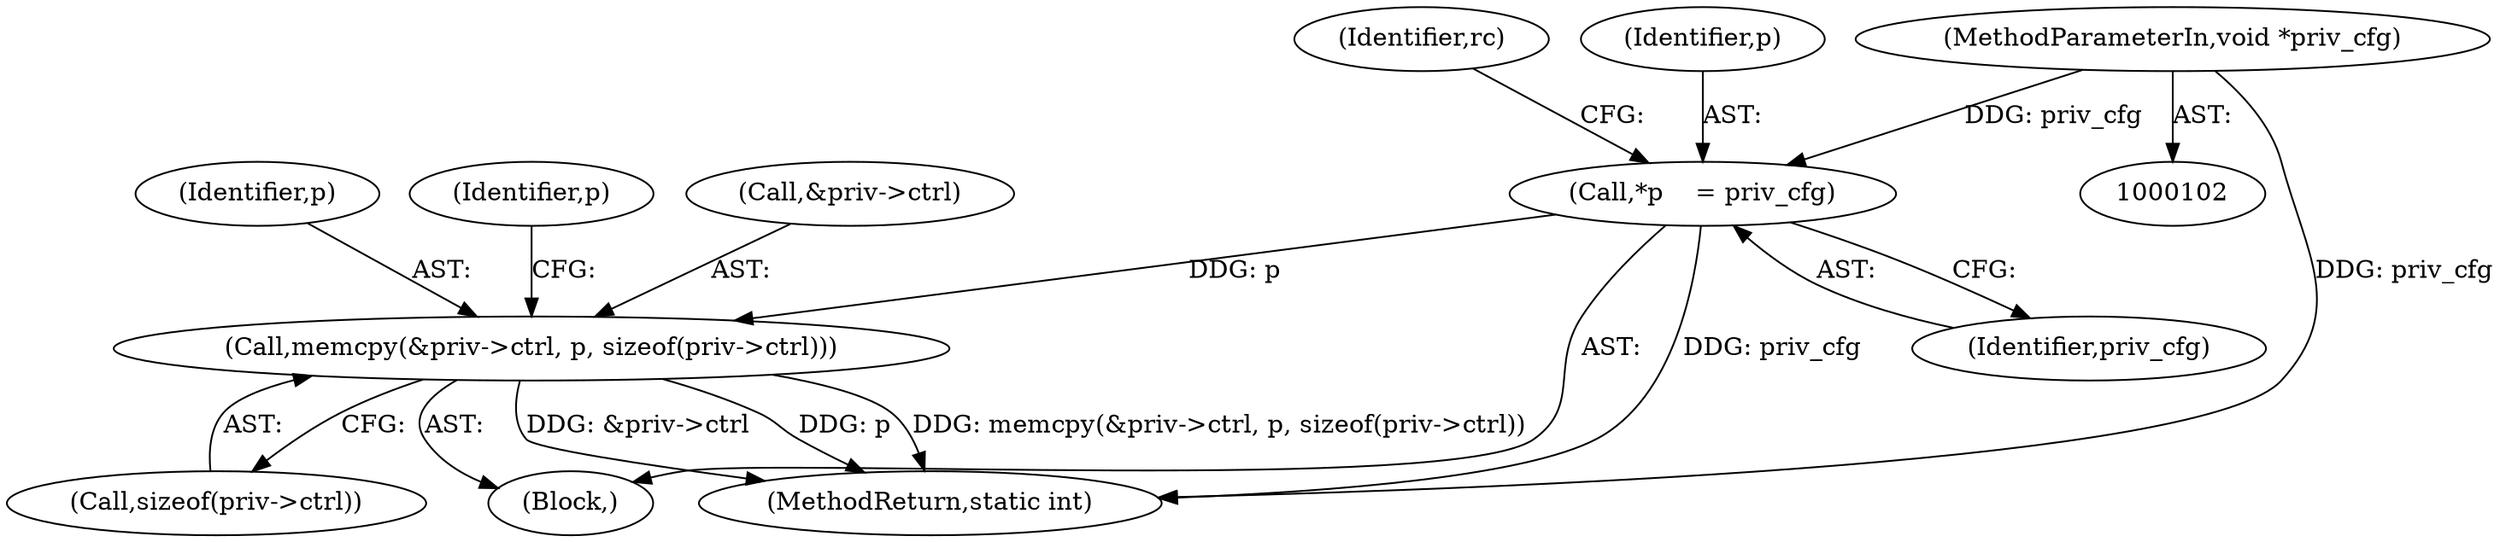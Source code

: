 digraph "0_linux_8dfbcc4351a0b6d2f2d77f367552f48ffefafe18@pointer" {
"1000104" [label="(MethodParameterIn,void *priv_cfg)"];
"1000113" [label="(Call,*p    = priv_cfg)"];
"1000134" [label="(Call,memcpy(&priv->ctrl, p, sizeof(priv->ctrl)))"];
"1000285" [label="(MethodReturn,static int)"];
"1000104" [label="(MethodParameterIn,void *priv_cfg)"];
"1000115" [label="(Identifier,priv_cfg)"];
"1000105" [label="(Block,)"];
"1000114" [label="(Identifier,p)"];
"1000135" [label="(Call,&priv->ctrl)"];
"1000139" [label="(Identifier,p)"];
"1000146" [label="(Identifier,p)"];
"1000118" [label="(Identifier,rc)"];
"1000134" [label="(Call,memcpy(&priv->ctrl, p, sizeof(priv->ctrl)))"];
"1000140" [label="(Call,sizeof(priv->ctrl))"];
"1000113" [label="(Call,*p    = priv_cfg)"];
"1000104" -> "1000102"  [label="AST: "];
"1000104" -> "1000285"  [label="DDG: priv_cfg"];
"1000104" -> "1000113"  [label="DDG: priv_cfg"];
"1000113" -> "1000105"  [label="AST: "];
"1000113" -> "1000115"  [label="CFG: "];
"1000114" -> "1000113"  [label="AST: "];
"1000115" -> "1000113"  [label="AST: "];
"1000118" -> "1000113"  [label="CFG: "];
"1000113" -> "1000285"  [label="DDG: priv_cfg"];
"1000113" -> "1000134"  [label="DDG: p"];
"1000134" -> "1000105"  [label="AST: "];
"1000134" -> "1000140"  [label="CFG: "];
"1000135" -> "1000134"  [label="AST: "];
"1000139" -> "1000134"  [label="AST: "];
"1000140" -> "1000134"  [label="AST: "];
"1000146" -> "1000134"  [label="CFG: "];
"1000134" -> "1000285"  [label="DDG: p"];
"1000134" -> "1000285"  [label="DDG: memcpy(&priv->ctrl, p, sizeof(priv->ctrl))"];
"1000134" -> "1000285"  [label="DDG: &priv->ctrl"];
}
